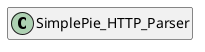 @startuml
set namespaceSeparator \\
hide members
hide << alias >> circle

class SimplePie_HTTP_Parser
@enduml
